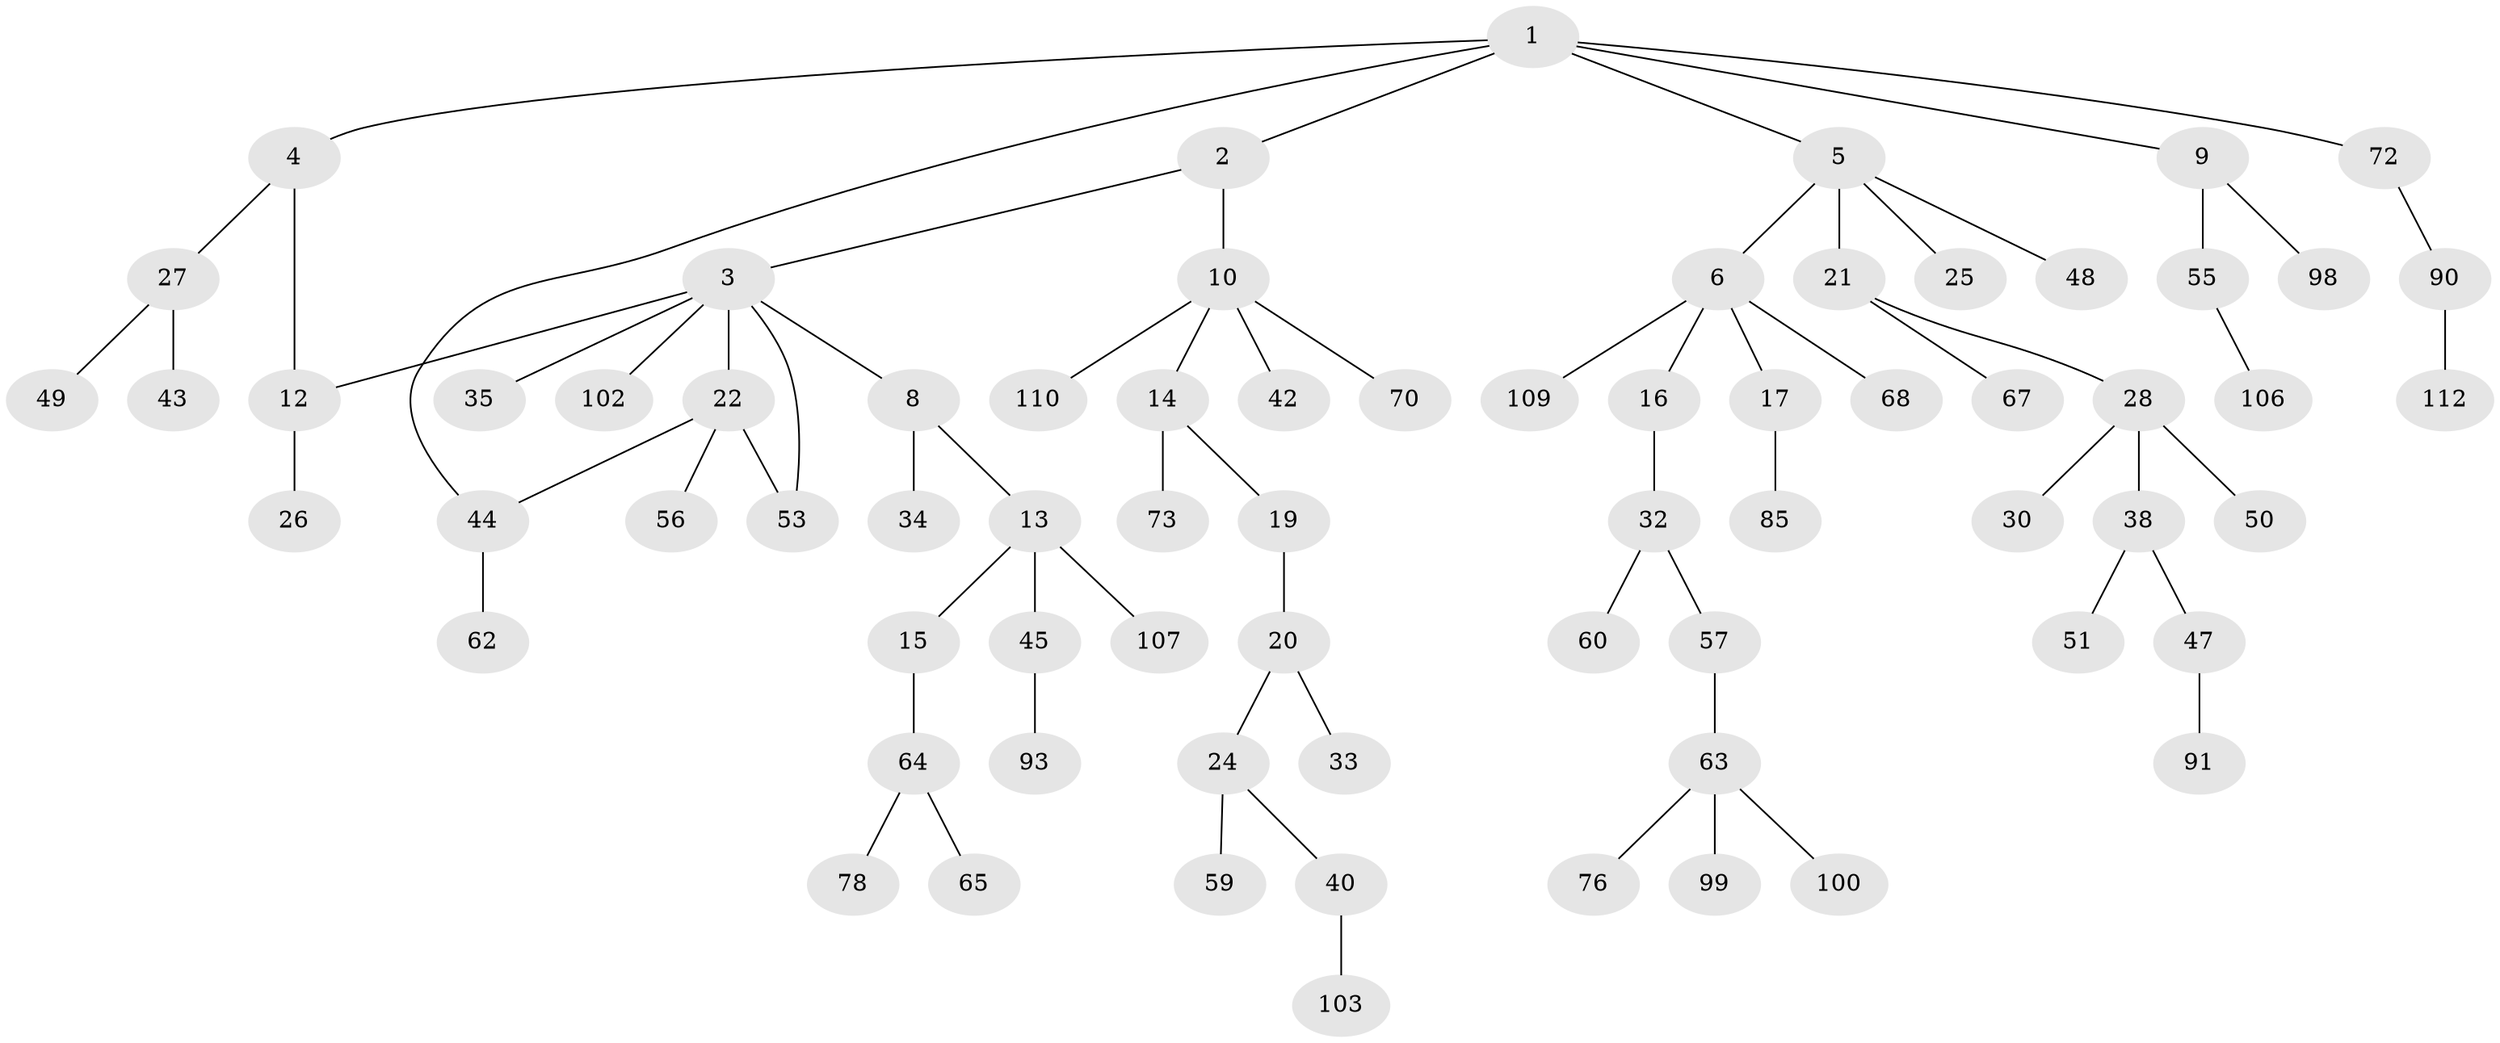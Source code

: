 // Generated by graph-tools (version 1.1) at 2025/23/03/03/25 07:23:32]
// undirected, 71 vertices, 73 edges
graph export_dot {
graph [start="1"]
  node [color=gray90,style=filled];
  1 [super="+7"];
  2;
  3 [super="+74"];
  4 [super="+29"];
  5;
  6 [super="+11"];
  8;
  9;
  10 [super="+75"];
  12 [super="+39"];
  13 [super="+36"];
  14 [super="+41"];
  15;
  16 [super="+52"];
  17 [super="+18"];
  19;
  20 [super="+23"];
  21 [super="+61"];
  22;
  24 [super="+31"];
  25 [super="+108"];
  26 [super="+37"];
  27 [super="+89"];
  28;
  30 [super="+66"];
  32 [super="+58"];
  33 [super="+92"];
  34;
  35 [super="+96"];
  38 [super="+46"];
  40 [super="+87"];
  42 [super="+71"];
  43;
  44 [super="+82"];
  45 [super="+77"];
  47 [super="+83"];
  48 [super="+88"];
  49;
  50 [super="+95"];
  51 [super="+54"];
  53 [super="+81"];
  55 [super="+86"];
  56 [super="+104"];
  57;
  59;
  60;
  62;
  63 [super="+79"];
  64 [super="+69"];
  65 [super="+80"];
  67;
  68 [super="+111"];
  70 [super="+84"];
  72;
  73;
  76;
  78 [super="+97"];
  85 [super="+94"];
  90 [super="+105"];
  91;
  93 [super="+101"];
  98;
  99;
  100;
  102;
  103;
  106;
  107 [super="+113"];
  109;
  110;
  112;
  1 -- 2;
  1 -- 4;
  1 -- 5;
  1 -- 9;
  1 -- 44;
  1 -- 72;
  2 -- 3;
  2 -- 10;
  3 -- 8;
  3 -- 12;
  3 -- 22;
  3 -- 35;
  3 -- 102;
  3 -- 53;
  4 -- 27;
  4 -- 12;
  5 -- 6;
  5 -- 21;
  5 -- 25;
  5 -- 48;
  6 -- 109;
  6 -- 16;
  6 -- 17;
  6 -- 68;
  8 -- 13;
  8 -- 34;
  9 -- 55;
  9 -- 98;
  10 -- 14;
  10 -- 42;
  10 -- 70;
  10 -- 110;
  12 -- 26;
  13 -- 15;
  13 -- 107;
  13 -- 45;
  14 -- 19;
  14 -- 73;
  15 -- 64;
  16 -- 32;
  17 -- 85;
  19 -- 20;
  20 -- 33;
  20 -- 24;
  21 -- 28;
  21 -- 67;
  22 -- 53;
  22 -- 56;
  22 -- 44;
  24 -- 40;
  24 -- 59;
  27 -- 43;
  27 -- 49;
  28 -- 30;
  28 -- 38;
  28 -- 50;
  32 -- 57;
  32 -- 60;
  38 -- 47;
  38 -- 51;
  40 -- 103;
  44 -- 62;
  45 -- 93;
  47 -- 91;
  55 -- 106;
  57 -- 63;
  63 -- 76;
  63 -- 99;
  63 -- 100;
  64 -- 65;
  64 -- 78;
  72 -- 90;
  90 -- 112;
}
